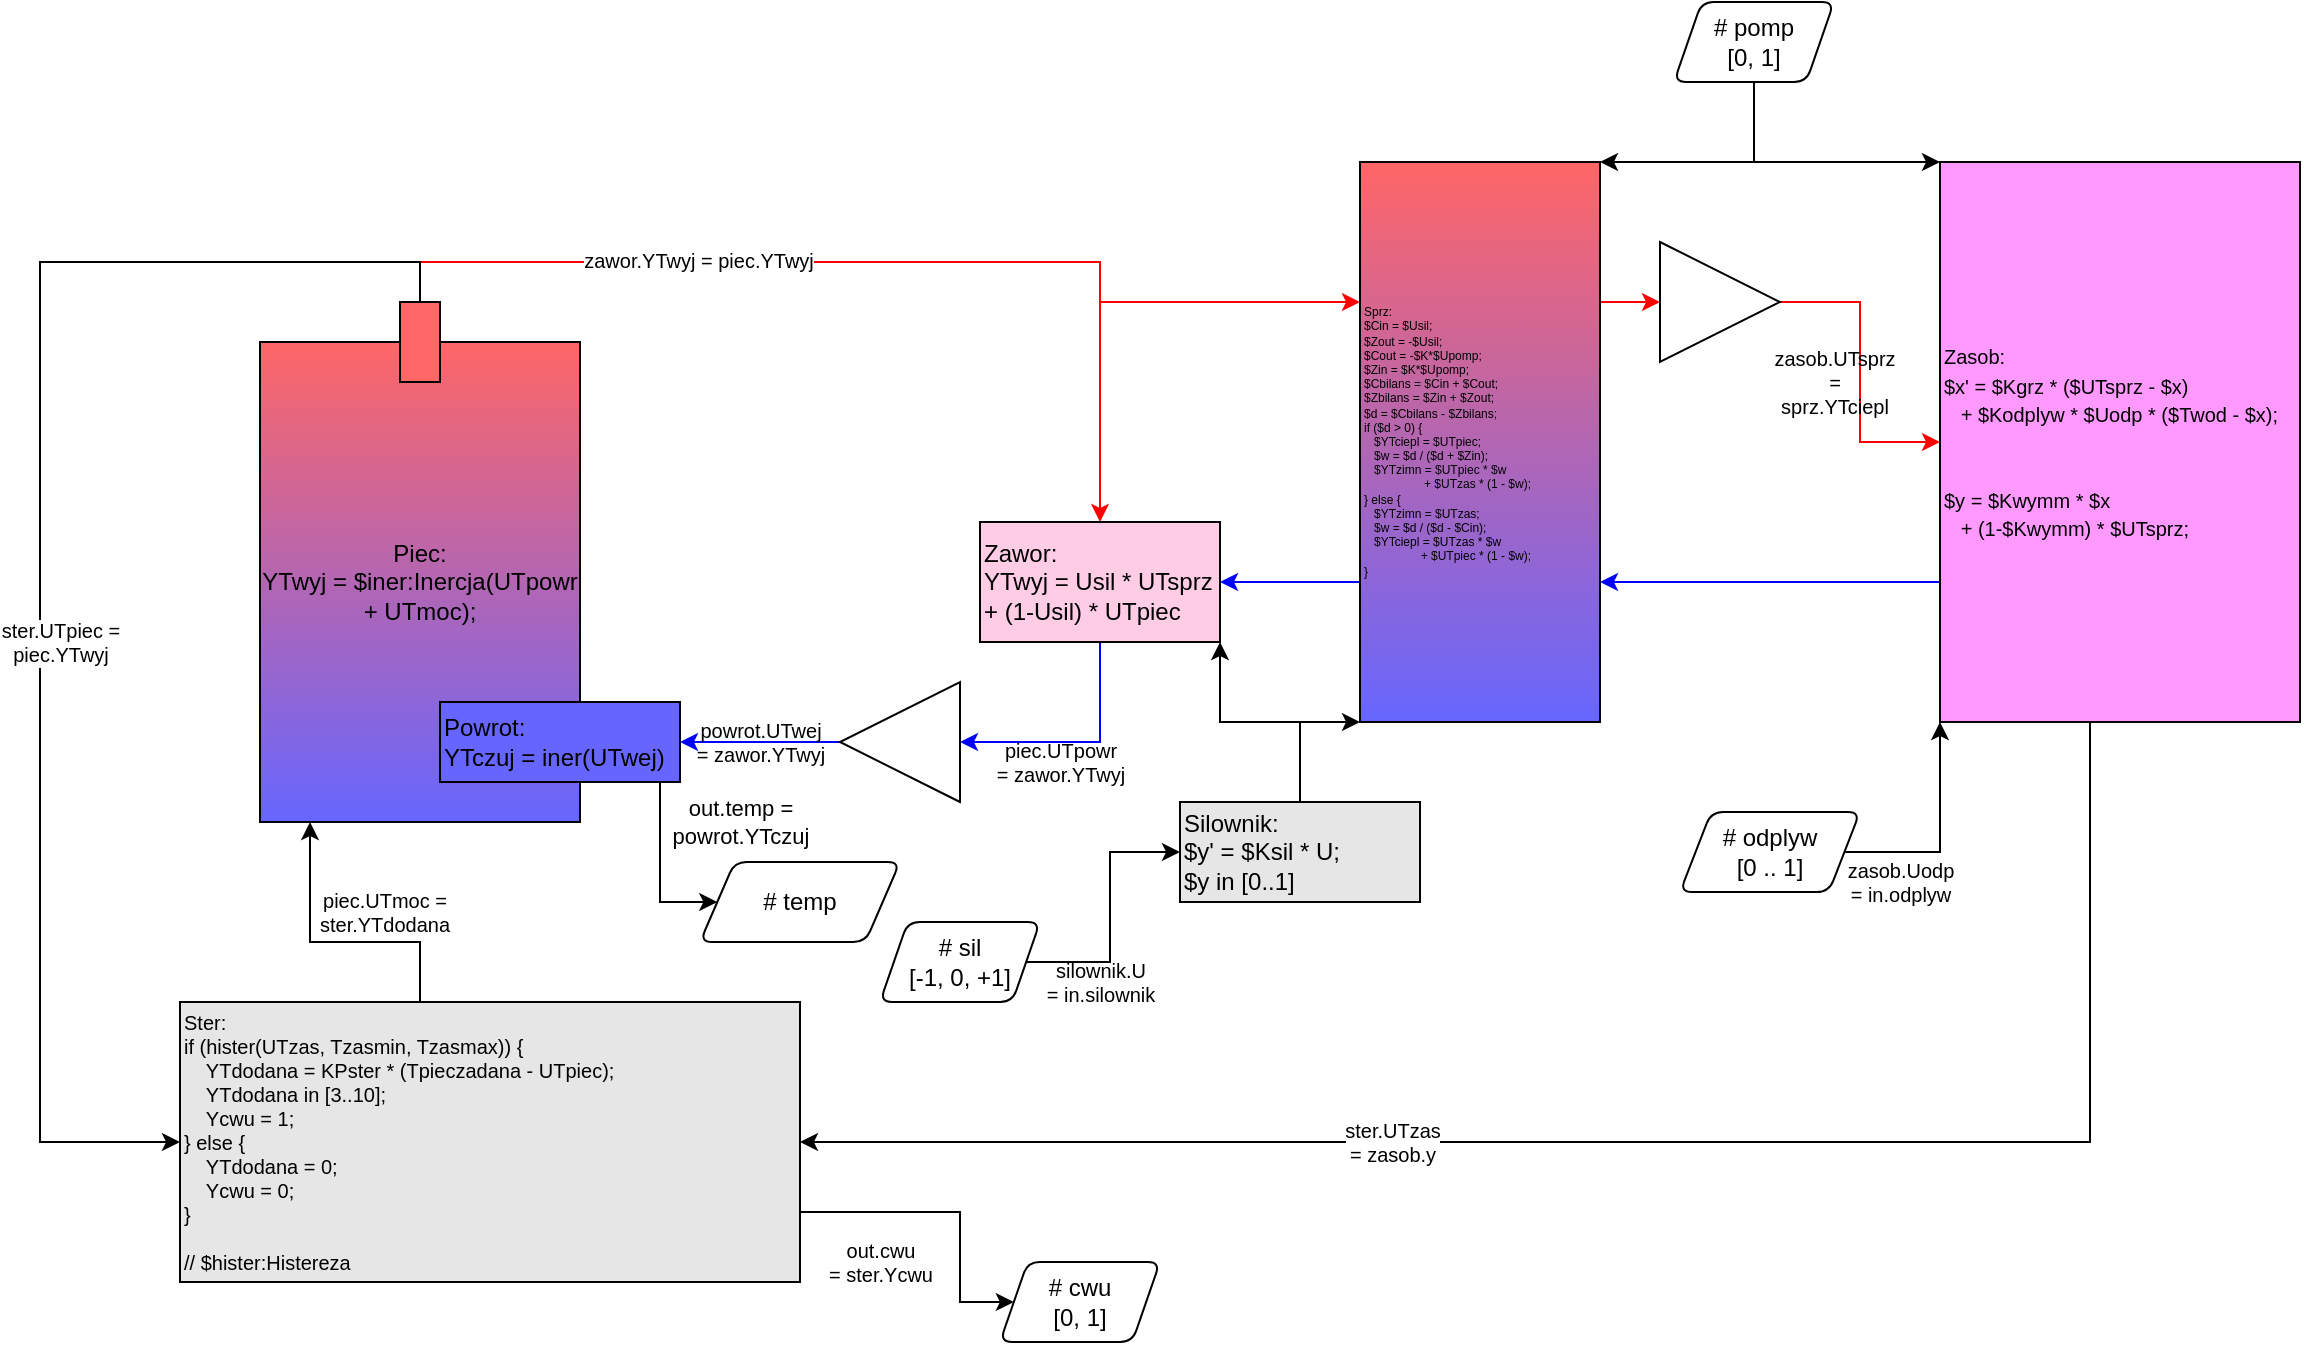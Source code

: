 <mxfile compressed="false" version="12.9.9" type="device">
  <diagram id="a8qm5YuHrImj4eT9IvoD" name="Page-1">
    <mxGraphModel dx="331" dy="229" grid="1" gridSize="10" guides="1" tooltips="1" connect="1" arrows="1" fold="0" page="1" pageScale="1" pageWidth="1169" pageHeight="827" math="0" shadow="0">
      <root>
        <mxCell id="0" />
        <mxCell id="1" parent="0" />
        <mxCell id="HVskGO4853j7q7rBNwDe-10" value="out.temp =&lt;br&gt;powrot.YTczuj" style="edgeStyle=orthogonalEdgeStyle;rounded=0;orthogonalLoop=1;jettySize=auto;html=1;exitX=0.5;exitY=1;exitDx=0;exitDy=0;entryX=0;entryY=0.5;entryDx=0;entryDy=0;labelBackgroundColor=none;" parent="1" source="HVskGO4853j7q7rBNwDe-3" target="HVskGO4853j7q7rBNwDe-24" edge="1">
          <mxGeometry x="1" y="42" relative="1" as="geometry">
            <mxPoint x="320" y="480" as="targetPoint" />
            <Array as="points">
              <mxPoint x="340" y="470" />
            </Array>
            <mxPoint x="11" y="2" as="offset" />
          </mxGeometry>
        </mxCell>
        <mxCell id="HVskGO4853j7q7rBNwDe-2" value="Piec:&lt;br&gt;YTwyj = $iner:Inercja(UTpowr + UTmoc);" style="rounded=0;whiteSpace=wrap;html=1;gradientColor=#6666FF;fillColor=#FF6666;" parent="1" vertex="1">
          <mxGeometry x="140" y="190" width="160" height="240" as="geometry" />
        </mxCell>
        <mxCell id="HVskGO4853j7q7rBNwDe-3" value="Powrot:&lt;br&gt;YTczuj = iner(UTwej)" style="rounded=0;whiteSpace=wrap;html=1;fillColor=#6666FF;gradientColor=none;align=left;" parent="1" vertex="1">
          <mxGeometry x="230" y="370" width="120" height="40" as="geometry" />
        </mxCell>
        <mxCell id="HVskGO4853j7q7rBNwDe-22" style="edgeStyle=orthogonalEdgeStyle;rounded=0;orthogonalLoop=1;jettySize=auto;html=1;exitX=0.5;exitY=0;exitDx=0;exitDy=0;entryX=0.5;entryY=0;entryDx=0;entryDy=0;strokeColor=#FF0000;" parent="1" source="HVskGO4853j7q7rBNwDe-4" target="HVskGO4853j7q7rBNwDe-15" edge="1">
          <mxGeometry relative="1" as="geometry">
            <Array as="points">
              <mxPoint x="220" y="150" />
              <mxPoint x="560" y="150" />
            </Array>
          </mxGeometry>
        </mxCell>
        <mxCell id="HVskGO4853j7q7rBNwDe-28" style="edgeStyle=orthogonalEdgeStyle;rounded=0;orthogonalLoop=1;jettySize=auto;html=1;exitX=0.5;exitY=0;exitDx=0;exitDy=0;entryX=0;entryY=0.25;entryDx=0;entryDy=0;strokeColor=#FF0000;" parent="1" source="HVskGO4853j7q7rBNwDe-4" target="HVskGO4853j7q7rBNwDe-27" edge="1">
          <mxGeometry relative="1" as="geometry">
            <mxPoint x="689" y="140" as="targetPoint" />
            <Array as="points">
              <mxPoint x="220" y="150" />
              <mxPoint x="560" y="150" />
              <mxPoint x="560" y="170" />
            </Array>
          </mxGeometry>
        </mxCell>
        <mxCell id="VbgerHLO9BjWHMapBbgY-2" value="zawor.YTwyj = piec.YTwyj" style="text;html=1;align=center;verticalAlign=middle;resizable=0;points=[];labelBackgroundColor=#ffffff;fontSize=10;" parent="HVskGO4853j7q7rBNwDe-28" vertex="1" connectable="0">
          <mxGeometry x="-0.377" y="1" relative="1" as="geometry">
            <mxPoint as="offset" />
          </mxGeometry>
        </mxCell>
        <mxCell id="sfrr9DZfyL2tGj60liWU-4" style="edgeStyle=orthogonalEdgeStyle;rounded=0;orthogonalLoop=1;jettySize=auto;html=1;exitX=0.5;exitY=0;exitDx=0;exitDy=0;strokeColor=#000000;entryX=0;entryY=0.5;entryDx=0;entryDy=0;" parent="1" source="HVskGO4853j7q7rBNwDe-4" target="sfrr9DZfyL2tGj60liWU-2" edge="1">
          <mxGeometry relative="1" as="geometry">
            <Array as="points">
              <mxPoint x="220" y="150" />
              <mxPoint x="30" y="150" />
              <mxPoint x="30" y="590" />
            </Array>
            <mxPoint x="70" y="520" as="targetPoint" />
          </mxGeometry>
        </mxCell>
        <mxCell id="VbgerHLO9BjWHMapBbgY-6" value="ster.UTpiec =&lt;br style=&quot;font-size: 10px;&quot;&gt;piec.YTwyj" style="text;html=1;align=center;verticalAlign=middle;resizable=0;points=[];labelBackgroundColor=#ffffff;fontSize=10;" parent="sfrr9DZfyL2tGj60liWU-4" vertex="1" connectable="0">
          <mxGeometry x="0.274" y="1" relative="1" as="geometry">
            <mxPoint x="8.94" y="-58.82" as="offset" />
          </mxGeometry>
        </mxCell>
        <mxCell id="HVskGO4853j7q7rBNwDe-4" value="" style="rounded=0;whiteSpace=wrap;html=1;fillColor=#FF6666;gradientColor=none;" parent="1" vertex="1">
          <mxGeometry x="210" y="170" width="20" height="40" as="geometry" />
        </mxCell>
        <mxCell id="HVskGO4853j7q7rBNwDe-21" value="powrot.UTwej&lt;br style=&quot;font-size: 10px;&quot;&gt;= zawor.YTwyj" style="edgeStyle=orthogonalEdgeStyle;rounded=0;orthogonalLoop=1;jettySize=auto;html=1;exitX=1;exitY=0.5;exitDx=0;exitDy=0;entryX=1;entryY=0.5;entryDx=0;entryDy=0;strokeColor=#0000FF;labelBackgroundColor=none;fontSize=10;" parent="1" source="HVskGO4853j7q7rBNwDe-14" target="HVskGO4853j7q7rBNwDe-3" edge="1">
          <mxGeometry relative="1" as="geometry">
            <mxPoint as="offset" />
          </mxGeometry>
        </mxCell>
        <mxCell id="HVskGO4853j7q7rBNwDe-14" value="" style="triangle;whiteSpace=wrap;html=1;fillColor=#ffffff;gradientColor=none;align=left;rotation=-180;" parent="1" vertex="1">
          <mxGeometry x="430" y="360" width="60" height="60" as="geometry" />
        </mxCell>
        <mxCell id="HVskGO4853j7q7rBNwDe-19" style="edgeStyle=orthogonalEdgeStyle;rounded=0;orthogonalLoop=1;jettySize=auto;html=1;exitX=0.5;exitY=1;exitDx=0;exitDy=0;entryX=0;entryY=0.5;entryDx=0;entryDy=0;strokeColor=#0000FF;" parent="1" source="HVskGO4853j7q7rBNwDe-15" target="HVskGO4853j7q7rBNwDe-14" edge="1">
          <mxGeometry relative="1" as="geometry" />
        </mxCell>
        <mxCell id="VbgerHLO9BjWHMapBbgY-3" value="piec.UTpowr&lt;br style=&quot;font-size: 10px;&quot;&gt;= zawor.YTwyj" style="text;html=1;align=center;verticalAlign=middle;resizable=0;points=[];labelBackgroundColor=none;fontSize=10;" parent="HVskGO4853j7q7rBNwDe-19" vertex="1" connectable="0">
          <mxGeometry x="-0.183" y="-15" relative="1" as="geometry">
            <mxPoint x="-5" y="11" as="offset" />
          </mxGeometry>
        </mxCell>
        <mxCell id="HVskGO4853j7q7rBNwDe-15" value="Zawor:&lt;br&gt;YTwyj = Usil * UTsprz + (1-Usil) * UTpiec" style="rounded=0;whiteSpace=wrap;html=1;fillColor=#FFCCE6;gradientColor=none;align=left;" parent="1" vertex="1">
          <mxGeometry x="500" y="280" width="120" height="60" as="geometry" />
        </mxCell>
        <mxCell id="HVskGO4853j7q7rBNwDe-31" style="edgeStyle=orthogonalEdgeStyle;rounded=0;orthogonalLoop=1;jettySize=auto;html=1;exitX=1;exitY=0.5;exitDx=0;exitDy=0;entryX=0;entryY=0.5;entryDx=0;entryDy=0;" parent="1" source="HVskGO4853j7q7rBNwDe-17" target="HVskGO4853j7q7rBNwDe-30" edge="1">
          <mxGeometry relative="1" as="geometry" />
        </mxCell>
        <mxCell id="VbgerHLO9BjWHMapBbgY-1" value="silownik.U&lt;br style=&quot;font-size: 10px;&quot;&gt;= in.silownik" style="text;html=1;align=center;verticalAlign=middle;resizable=0;points=[];labelBackgroundColor=none;fontSize=10;" parent="HVskGO4853j7q7rBNwDe-31" vertex="1" connectable="0">
          <mxGeometry x="-0.251" y="2" relative="1" as="geometry">
            <mxPoint x="-3" y="17.07" as="offset" />
          </mxGeometry>
        </mxCell>
        <mxCell id="HVskGO4853j7q7rBNwDe-17" value="# sil&lt;br&gt;[-1, 0, +1]" style="shape=parallelogram;html=1;strokeWidth=1;perimeter=parallelogramPerimeter;whiteSpace=wrap;rounded=1;arcSize=12;size=0.173;fillColor=#FFFFFF;gradientColor=none;" parent="1" vertex="1">
          <mxGeometry x="450" y="480" width="80" height="40" as="geometry" />
        </mxCell>
        <mxCell id="HVskGO4853j7q7rBNwDe-24" value="# temp" style="shape=parallelogram;html=1;strokeWidth=1;perimeter=parallelogramPerimeter;whiteSpace=wrap;rounded=1;arcSize=12;size=0.173;fillColor=#FFFFFF;gradientColor=none;" parent="1" vertex="1">
          <mxGeometry x="360" y="450" width="100" height="40" as="geometry" />
        </mxCell>
        <mxCell id="HVskGO4853j7q7rBNwDe-29" style="edgeStyle=orthogonalEdgeStyle;rounded=0;orthogonalLoop=1;jettySize=auto;html=1;exitX=0;exitY=0.75;exitDx=0;exitDy=0;entryX=1;entryY=0.5;entryDx=0;entryDy=0;strokeColor=#0000FF;" parent="1" source="HVskGO4853j7q7rBNwDe-27" target="HVskGO4853j7q7rBNwDe-15" edge="1">
          <mxGeometry relative="1" as="geometry" />
        </mxCell>
        <mxCell id="HVskGO4853j7q7rBNwDe-37" style="edgeStyle=orthogonalEdgeStyle;rounded=0;orthogonalLoop=1;jettySize=auto;html=1;exitX=1;exitY=0.25;exitDx=0;exitDy=0;entryX=0;entryY=0.5;entryDx=0;entryDy=0;strokeColor=#FF0000;" parent="1" source="HVskGO4853j7q7rBNwDe-27" target="HVskGO4853j7q7rBNwDe-36" edge="1">
          <mxGeometry relative="1" as="geometry" />
        </mxCell>
        <mxCell id="HVskGO4853j7q7rBNwDe-27" value="&lt;font style=&quot;font-size: 6px&quot;&gt;Sprz:&lt;br style=&quot;font-size: 6px&quot;&gt;$Cin = $Usil;&lt;br style=&quot;font-size: 6px&quot;&gt;$Zout = -$Usil;&lt;br style=&quot;font-size: 6px&quot;&gt;$Cout = -$K*$Upomp;&lt;br style=&quot;font-size: 6px&quot;&gt;$Zin = $K*$Upomp;&lt;br style=&quot;font-size: 6px&quot;&gt;$Cbilans = $Cin + $Cout;&lt;br style=&quot;font-size: 6px&quot;&gt;$Zbilans = $Zin + $Zout;&lt;br style=&quot;font-size: 6px&quot;&gt;$d = $Cbilans - $Zbilans;&lt;br style=&quot;font-size: 6px&quot;&gt;if ($d &amp;gt; 0) {&lt;br style=&quot;font-size: 6px&quot;&gt;&amp;nbsp; &amp;nbsp;$YTciepl = $UTpiec;&lt;br style=&quot;font-size: 6px&quot;&gt;&amp;nbsp; &amp;nbsp;$w = $d / ($d + $Zin);&lt;br style=&quot;font-size: 6px&quot;&gt;&amp;nbsp; &amp;nbsp;$YTzimn = $UTpiec * $w&lt;br&gt;&amp;nbsp; &amp;nbsp; &amp;nbsp; &amp;nbsp; &amp;nbsp; &amp;nbsp; &amp;nbsp; &amp;nbsp; &amp;nbsp; + $UTzas * (1 - $w);&lt;br style=&quot;font-size: 6px&quot;&gt;} else {&lt;br style=&quot;font-size: 6px&quot;&gt;&amp;nbsp; &amp;nbsp;$YTzimn = $UTzas;&lt;br style=&quot;font-size: 6px&quot;&gt;&amp;nbsp; &amp;nbsp;$w = $d / ($d - $Cin);&lt;br style=&quot;font-size: 6px&quot;&gt;&amp;nbsp; &amp;nbsp;$YTciepl = $UTzas * $w&lt;br&gt;&amp;nbsp; &amp;nbsp; &amp;nbsp; &amp;nbsp; &amp;nbsp; &amp;nbsp; &amp;nbsp; &amp;nbsp; &amp;nbsp;+ $UTpiec * (1 - $w);&lt;br&gt;}&lt;br style=&quot;font-size: 6px&quot;&gt;&lt;/font&gt;" style="rounded=0;whiteSpace=wrap;html=1;gradientColor=#6666FF;fillColor=#FF6666;align=left;fontSize=6;" parent="1" vertex="1">
          <mxGeometry x="690" y="100" width="120" height="280" as="geometry" />
        </mxCell>
        <mxCell id="HVskGO4853j7q7rBNwDe-32" style="edgeStyle=orthogonalEdgeStyle;rounded=0;orthogonalLoop=1;jettySize=auto;html=1;exitX=0.5;exitY=0;exitDx=0;exitDy=0;entryX=1;entryY=1;entryDx=0;entryDy=0;" parent="1" source="HVskGO4853j7q7rBNwDe-30" target="HVskGO4853j7q7rBNwDe-15" edge="1">
          <mxGeometry relative="1" as="geometry" />
        </mxCell>
        <mxCell id="HVskGO4853j7q7rBNwDe-33" style="edgeStyle=orthogonalEdgeStyle;rounded=0;orthogonalLoop=1;jettySize=auto;html=1;exitX=0.5;exitY=0;exitDx=0;exitDy=0;entryX=0;entryY=1;entryDx=0;entryDy=0;" parent="1" source="HVskGO4853j7q7rBNwDe-30" target="HVskGO4853j7q7rBNwDe-27" edge="1">
          <mxGeometry relative="1" as="geometry">
            <Array as="points">
              <mxPoint x="660" y="380" />
            </Array>
          </mxGeometry>
        </mxCell>
        <mxCell id="HVskGO4853j7q7rBNwDe-30" value="Silownik:&lt;br&gt;$y&#39; = $Ksil * U;&lt;br&gt;$y in [0..1]" style="rounded=0;whiteSpace=wrap;html=1;fillColor=#E6E6E6;gradientColor=none;align=left;" parent="1" vertex="1">
          <mxGeometry x="600" y="420" width="120" height="50" as="geometry" />
        </mxCell>
        <mxCell id="HVskGO4853j7q7rBNwDe-39" style="edgeStyle=orthogonalEdgeStyle;rounded=0;orthogonalLoop=1;jettySize=auto;html=1;exitX=1;exitY=0.5;exitDx=0;exitDy=0;entryX=0;entryY=0.5;entryDx=0;entryDy=0;strokeColor=#FF0000;" parent="1" source="HVskGO4853j7q7rBNwDe-36" target="HVskGO4853j7q7rBNwDe-38" edge="1">
          <mxGeometry relative="1" as="geometry" />
        </mxCell>
        <mxCell id="dyTlxXhGQoL0F0jeLbe4-1" value="zasob.UTsprz&lt;br style=&quot;font-size: 10px;&quot;&gt;=&lt;br style=&quot;font-size: 10px;&quot;&gt;sprz.YTciepl" style="text;html=1;align=center;verticalAlign=middle;resizable=0;points=[];labelBackgroundColor=none;fontSize=10;" parent="HVskGO4853j7q7rBNwDe-39" vertex="1" connectable="0">
          <mxGeometry x="0.187" y="-4" relative="1" as="geometry">
            <mxPoint x="-9" y="-9" as="offset" />
          </mxGeometry>
        </mxCell>
        <mxCell id="HVskGO4853j7q7rBNwDe-36" value="" style="triangle;whiteSpace=wrap;html=1;fillColor=#ffffff;gradientColor=none;align=left;rotation=0;" parent="1" vertex="1">
          <mxGeometry x="840" y="140" width="60" height="60" as="geometry" />
        </mxCell>
        <mxCell id="HVskGO4853j7q7rBNwDe-40" style="edgeStyle=orthogonalEdgeStyle;rounded=0;orthogonalLoop=1;jettySize=auto;html=1;exitX=0;exitY=0.75;exitDx=0;exitDy=0;entryX=1;entryY=0.75;entryDx=0;entryDy=0;strokeColor=#0000FF;" parent="1" source="HVskGO4853j7q7rBNwDe-38" target="HVskGO4853j7q7rBNwDe-27" edge="1">
          <mxGeometry relative="1" as="geometry" />
        </mxCell>
        <mxCell id="sfrr9DZfyL2tGj60liWU-5" style="edgeStyle=orthogonalEdgeStyle;rounded=0;orthogonalLoop=1;jettySize=auto;html=1;exitX=0.5;exitY=1;exitDx=0;exitDy=0;entryX=1;entryY=0.5;entryDx=0;entryDy=0;strokeColor=#000000;" parent="1" source="HVskGO4853j7q7rBNwDe-38" target="sfrr9DZfyL2tGj60liWU-2" edge="1">
          <mxGeometry relative="1" as="geometry">
            <Array as="points">
              <mxPoint x="1055" y="590" />
            </Array>
          </mxGeometry>
        </mxCell>
        <mxCell id="VbgerHLO9BjWHMapBbgY-8" value="ster.UTzas&lt;br style=&quot;font-size: 10px;&quot;&gt;= zasob.y" style="text;html=1;align=center;verticalAlign=middle;resizable=0;points=[];labelBackgroundColor=#ffffff;fontSize=10;" parent="sfrr9DZfyL2tGj60liWU-5" vertex="1" connectable="0">
          <mxGeometry x="0.32" relative="1" as="geometry">
            <mxPoint as="offset" />
          </mxGeometry>
        </mxCell>
        <mxCell id="HVskGO4853j7q7rBNwDe-38" value="&lt;font&gt;&lt;span style=&quot;font-size: 10px&quot;&gt;Zasob:&lt;/span&gt;&lt;br&gt;&lt;div&gt;&lt;span style=&quot;font-size: 10px&quot;&gt;$x&#39; = $Kgrz * ($UTsprz - $x)&lt;/span&gt;&lt;/div&gt;&lt;div&gt;&lt;span style=&quot;font-size: 10px&quot;&gt;&amp;nbsp; &amp;nbsp;+ $Kodplyw * $Uodp * ($Twod - $x);&lt;/span&gt;&lt;/div&gt;&lt;div&gt;&lt;span style=&quot;font-size: 10px&quot;&gt;&lt;br&gt;&lt;/span&gt;&lt;/div&gt;&lt;div&gt;&lt;span style=&quot;font-size: 10px&quot;&gt;&lt;br&gt;&lt;/span&gt;&lt;/div&gt;&lt;div&gt;&lt;span style=&quot;font-size: 10px&quot;&gt;$y = $Kwymm * $x&lt;/span&gt;&lt;br&gt;&lt;/div&gt;&lt;div&gt;&lt;span style=&quot;font-size: 10px&quot;&gt;&amp;nbsp; &amp;nbsp;+ (1-$Kwymm) * $UTsprz;&lt;/span&gt;&lt;/div&gt;&lt;/font&gt;" style="rounded=0;whiteSpace=wrap;html=1;gradientColor=none;fillColor=#FF99FF;align=left;" parent="1" vertex="1">
          <mxGeometry x="980" y="100" width="180" height="280" as="geometry" />
        </mxCell>
        <mxCell id="HVskGO4853j7q7rBNwDe-42" style="edgeStyle=orthogonalEdgeStyle;rounded=0;orthogonalLoop=1;jettySize=auto;html=1;exitX=0.5;exitY=1;exitDx=0;exitDy=0;entryX=1;entryY=0;entryDx=0;entryDy=0;" parent="1" source="HVskGO4853j7q7rBNwDe-41" target="HVskGO4853j7q7rBNwDe-27" edge="1">
          <mxGeometry relative="1" as="geometry">
            <Array as="points">
              <mxPoint x="887" y="100" />
            </Array>
          </mxGeometry>
        </mxCell>
        <mxCell id="HVskGO4853j7q7rBNwDe-43" style="edgeStyle=orthogonalEdgeStyle;rounded=0;orthogonalLoop=1;jettySize=auto;html=1;exitX=0.5;exitY=1;exitDx=0;exitDy=0;entryX=0;entryY=0;entryDx=0;entryDy=0;" parent="1" source="HVskGO4853j7q7rBNwDe-41" target="HVskGO4853j7q7rBNwDe-38" edge="1">
          <mxGeometry relative="1" as="geometry">
            <Array as="points">
              <mxPoint x="887" y="100" />
            </Array>
          </mxGeometry>
        </mxCell>
        <mxCell id="HVskGO4853j7q7rBNwDe-41" value="# pomp&lt;br&gt;[0, 1]" style="shape=parallelogram;html=1;strokeWidth=1;perimeter=parallelogramPerimeter;whiteSpace=wrap;rounded=1;arcSize=12;size=0.173;fillColor=#FFFFFF;gradientColor=none;" parent="1" vertex="1">
          <mxGeometry x="847" y="20" width="80" height="40" as="geometry" />
        </mxCell>
        <mxCell id="HVskGO4853j7q7rBNwDe-45" style="edgeStyle=orthogonalEdgeStyle;rounded=0;orthogonalLoop=1;jettySize=auto;html=1;exitX=1;exitY=0.5;exitDx=0;exitDy=0;entryX=0;entryY=1;entryDx=0;entryDy=0;" parent="1" source="HVskGO4853j7q7rBNwDe-44" target="HVskGO4853j7q7rBNwDe-38" edge="1">
          <mxGeometry relative="1" as="geometry" />
        </mxCell>
        <mxCell id="wGul4LeLy1x4SbsIRmBC-3" value="zasob.Uodp&lt;br style=&quot;font-size: 10px&quot;&gt;= in.odplyw" style="text;html=1;align=center;verticalAlign=middle;resizable=0;points=[];labelBackgroundColor=none;fontSize=10;" parent="HVskGO4853j7q7rBNwDe-45" vertex="1" connectable="0">
          <mxGeometry x="-0.188" y="-5" relative="1" as="geometry">
            <mxPoint x="-18.2" y="10" as="offset" />
          </mxGeometry>
        </mxCell>
        <mxCell id="HVskGO4853j7q7rBNwDe-44" value="# odplyw&lt;br&gt;[0 .. 1]" style="shape=parallelogram;html=1;strokeWidth=1;perimeter=parallelogramPerimeter;whiteSpace=wrap;rounded=1;arcSize=12;size=0.173;fillColor=#FFFFFF;gradientColor=none;" parent="1" vertex="1">
          <mxGeometry x="850" y="425" width="90" height="40" as="geometry" />
        </mxCell>
        <mxCell id="sfrr9DZfyL2tGj60liWU-3" style="edgeStyle=orthogonalEdgeStyle;rounded=0;orthogonalLoop=1;jettySize=auto;html=1;exitX=0.5;exitY=0;exitDx=0;exitDy=0;entryX=0.5;entryY=1;entryDx=0;entryDy=0;strokeColor=#000000;" parent="1" source="sfrr9DZfyL2tGj60liWU-2" edge="1">
          <mxGeometry relative="1" as="geometry">
            <mxPoint x="165" y="430" as="targetPoint" />
            <Array as="points">
              <mxPoint x="220" y="490" />
              <mxPoint x="165" y="490" />
            </Array>
          </mxGeometry>
        </mxCell>
        <mxCell id="VbgerHLO9BjWHMapBbgY-7" value="piec.UTmoc =&lt;br style=&quot;font-size: 10px;&quot;&gt;ster.YTdodana" style="text;html=1;align=center;verticalAlign=middle;resizable=0;points=[];labelBackgroundColor=#ffffff;fontSize=10;" parent="sfrr9DZfyL2tGj60liWU-3" vertex="1" connectable="0">
          <mxGeometry x="-0.495" y="15" relative="1" as="geometry">
            <mxPoint x="-3.59" y="-35" as="offset" />
          </mxGeometry>
        </mxCell>
        <mxCell id="sfrr9DZfyL2tGj60liWU-7" value="out.cwu&lt;br style=&quot;font-size: 10px;&quot;&gt;= ster.Ycwu" style="edgeStyle=orthogonalEdgeStyle;rounded=0;orthogonalLoop=1;jettySize=auto;html=1;exitX=1;exitY=0.75;exitDx=0;exitDy=0;entryX=0;entryY=0.5;entryDx=0;entryDy=0;strokeColor=#000000;fontSize=10;" parent="1" source="sfrr9DZfyL2tGj60liWU-2" target="sfrr9DZfyL2tGj60liWU-6" edge="1">
          <mxGeometry x="0.382" y="-40" relative="1" as="geometry">
            <mxPoint as="offset" />
            <Array as="points">
              <mxPoint x="490" y="625" />
              <mxPoint x="490" y="670" />
            </Array>
          </mxGeometry>
        </mxCell>
        <mxCell id="sfrr9DZfyL2tGj60liWU-2" value="&lt;font style=&quot;font-size: 10px&quot;&gt;&lt;font style=&quot;font-size: 10px&quot;&gt;Ster:&lt;br style=&quot;font-size: 10px&quot;&gt;if (hister(UTzas, Tzasmin, Tzasmax)) {&lt;br style=&quot;font-size: 10px&quot;&gt;&amp;nbsp; &amp;nbsp; YTdodana = KPster * (Tpieczadana - UTpiec);&lt;br style=&quot;font-size: 10px&quot;&gt;&amp;nbsp; &amp;nbsp; YTdodana in [3..10];&lt;br style=&quot;font-size: 10px&quot;&gt;&amp;nbsp; &amp;nbsp; Ycwu = 1;&lt;br style=&quot;font-size: 10px&quot;&gt;} else {&lt;br style=&quot;font-size: 10px&quot;&gt;&amp;nbsp; &amp;nbsp; YTdodana = 0;&lt;br style=&quot;font-size: 10px&quot;&gt;&amp;nbsp; &amp;nbsp; Ycwu = 0;&lt;br style=&quot;font-size: 10px&quot;&gt;}&lt;br&gt;&lt;/font&gt;&lt;br&gt;// $hister:Histereza&lt;br style=&quot;font-size: 10px&quot;&gt;&lt;/font&gt;" style="rounded=0;whiteSpace=wrap;html=1;fillColor=#E6E6E6;gradientColor=none;align=left;fontSize=10;fontFamily=Helvetica;" parent="1" vertex="1">
          <mxGeometry x="100" y="520" width="310" height="140" as="geometry" />
        </mxCell>
        <mxCell id="sfrr9DZfyL2tGj60liWU-6" value="# cwu&lt;br&gt;[0, 1]" style="shape=parallelogram;html=1;strokeWidth=1;perimeter=parallelogramPerimeter;whiteSpace=wrap;rounded=1;arcSize=12;size=0.173;fillColor=#FFFFFF;gradientColor=none;" parent="1" vertex="1">
          <mxGeometry x="510" y="650" width="80" height="40" as="geometry" />
        </mxCell>
      </root>
    </mxGraphModel>
  </diagram>
</mxfile>
